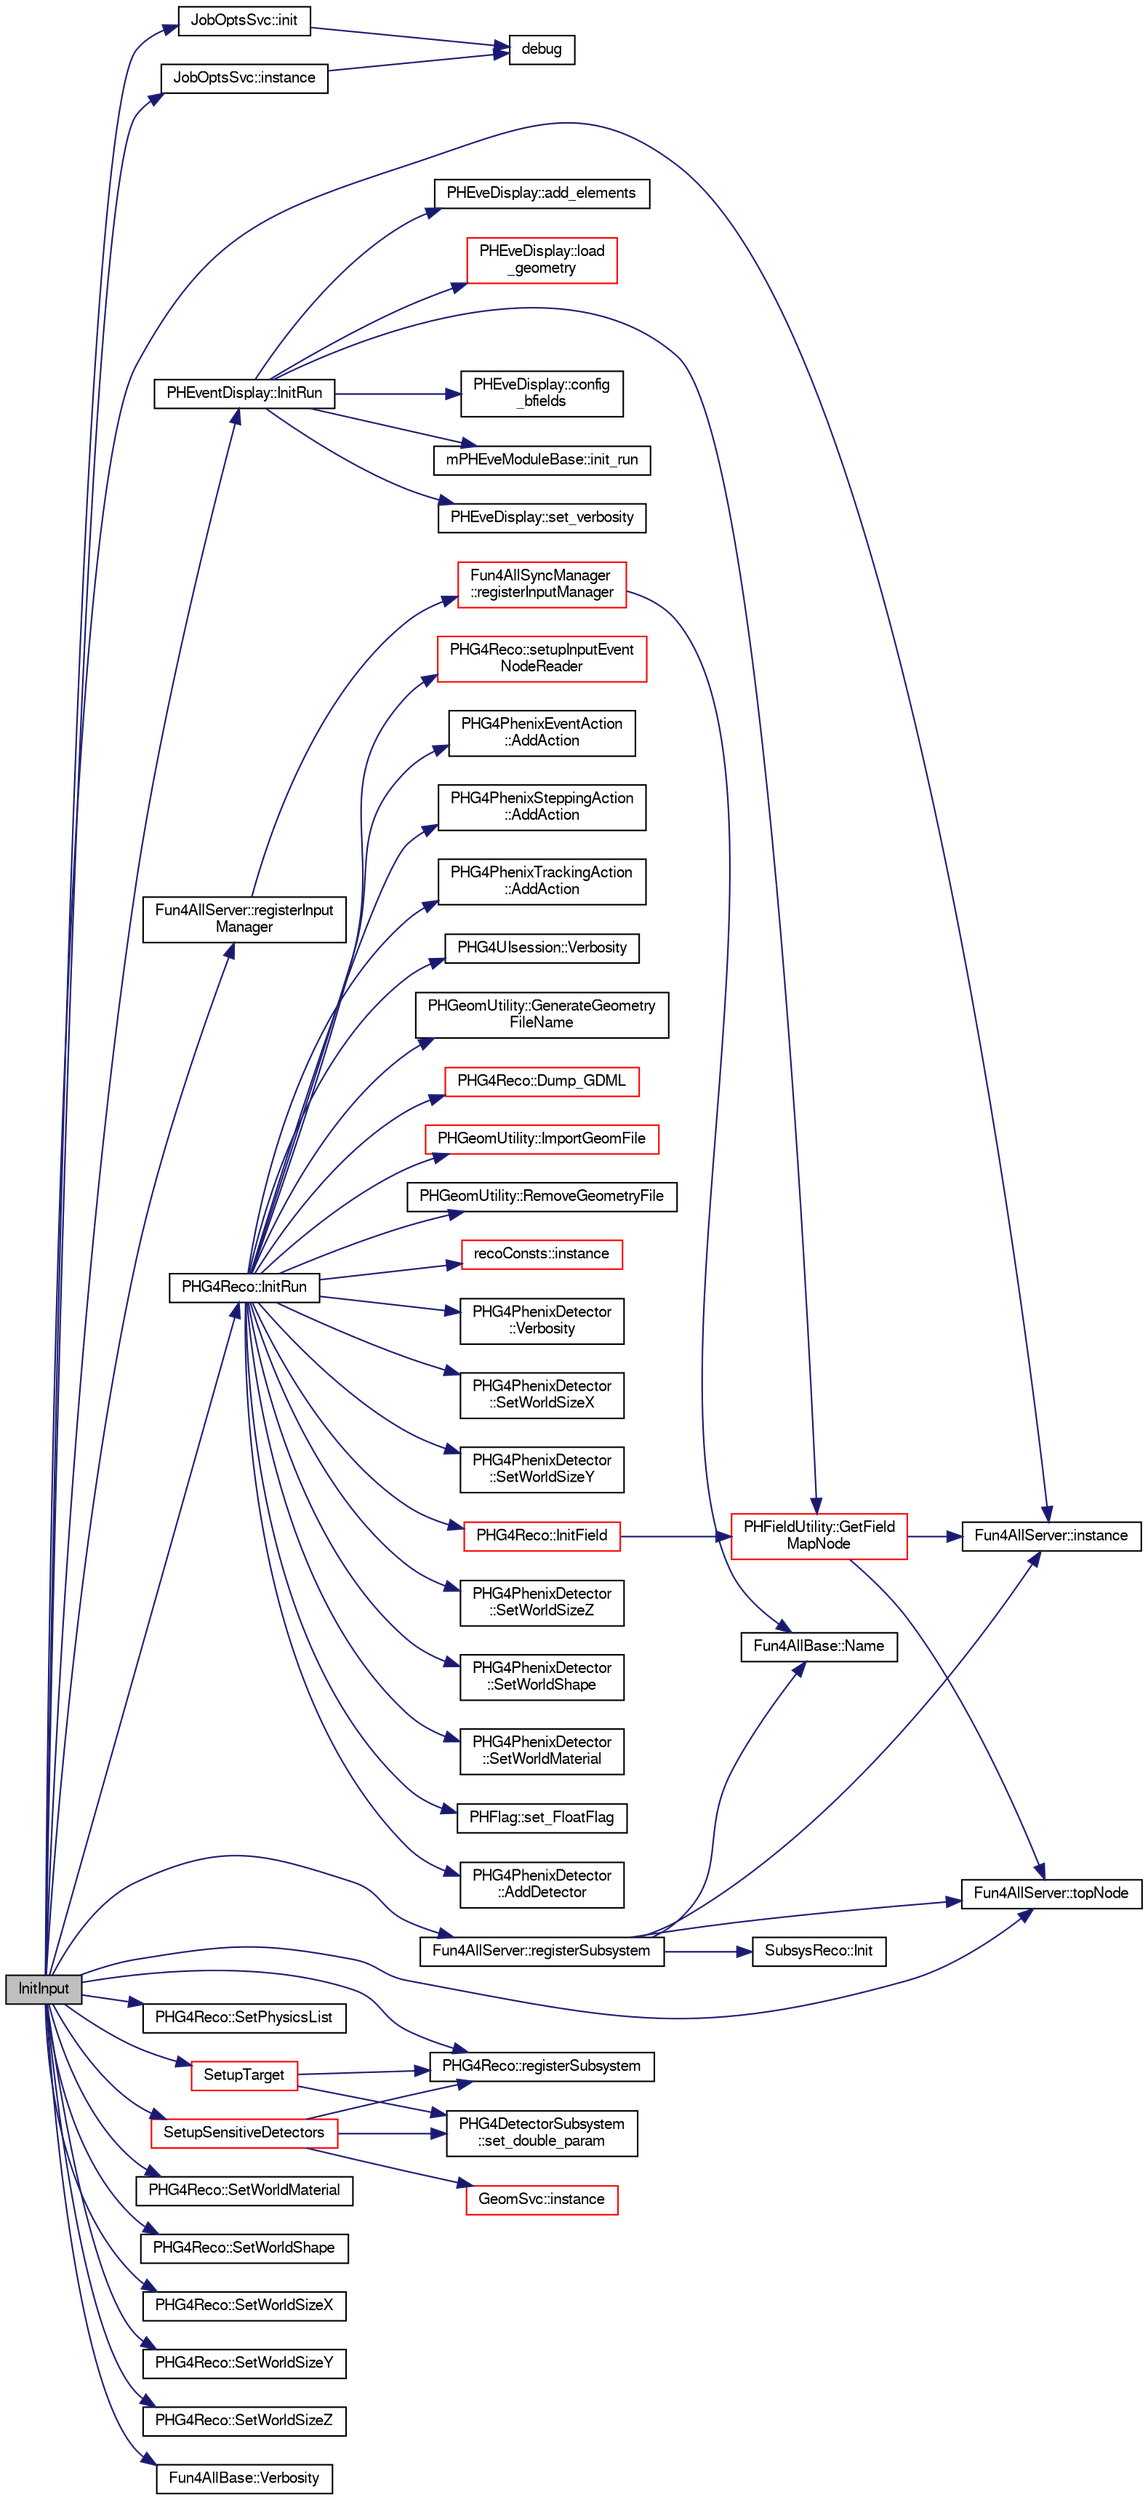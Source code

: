 digraph "InitInput"
{
  bgcolor="transparent";
  edge [fontname="FreeSans",fontsize="10",labelfontname="FreeSans",labelfontsize="10"];
  node [fontname="FreeSans",fontsize="10",shape=record];
  rankdir="LR";
  Node1 [label="InitInput",height=0.2,width=0.4,color="black", fillcolor="grey75", style="filled" fontcolor="black"];
  Node1 -> Node2 [color="midnightblue",fontsize="10",style="solid",fontname="FreeSans"];
  Node2 [label="JobOptsSvc::init",height=0.2,width=0.4,color="black",URL="$d8/d62/classJobOptsSvc.html#ab1a24bb7210869b6309896e120361d20",tooltip="Initialization with defaults. "];
  Node2 -> Node3 [color="midnightblue",fontsize="10",style="solid",fontname="FreeSans"];
  Node3 [label="debug",height=0.2,width=0.4,color="black",URL="$dd/d23/JobOptsSvc_8cxx.html#a71e70a8ecc08c35494b083076d2ace7b"];
  Node1 -> Node4 [color="midnightblue",fontsize="10",style="solid",fontname="FreeSans"];
  Node4 [label="PHEventDisplay::InitRun",height=0.2,width=0.4,color="black",URL="$d1/dce/classPHEventDisplay.html#a41be51990798d21514cd311258511f42",tooltip="Run initialization. "];
  Node4 -> Node5 [color="midnightblue",fontsize="10",style="solid",fontname="FreeSans"];
  Node5 [label="PHEveDisplay::set_verbosity",height=0.2,width=0.4,color="black",URL="$df/d41/classPHEveDisplay.html#a23d5c5845c6d779a873103daa9fb802a"];
  Node4 -> Node6 [color="midnightblue",fontsize="10",style="solid",fontname="FreeSans"];
  Node6 [label="PHEveDisplay::add_elements",height=0.2,width=0.4,color="black",URL="$df/d41/classPHEveDisplay.html#adf93909e9ecfa2e3d3e43c600fcdcd1f"];
  Node4 -> Node7 [color="midnightblue",fontsize="10",style="solid",fontname="FreeSans"];
  Node7 [label="PHEveDisplay::load\l_geometry",height=0.2,width=0.4,color="red",URL="$df/d41/classPHEveDisplay.html#aebe110b9ffdbada7535ce4c5ceb7736d"];
  Node4 -> Node8 [color="midnightblue",fontsize="10",style="solid",fontname="FreeSans"];
  Node8 [label="PHFieldUtility::GetField\lMapNode",height=0.2,width=0.4,color="red",URL="$df/d4d/classPHFieldUtility.html#a3afdd4e878d02b30b6f2c396e52b8e48",tooltip="Get transient PHField from DST nodes. If not found, make a new one based on default_config. "];
  Node8 -> Node9 [color="midnightblue",fontsize="10",style="solid",fontname="FreeSans"];
  Node9 [label="Fun4AllServer::instance",height=0.2,width=0.4,color="black",URL="$da/d29/classFun4AllServer.html#a3e55156f91b2c94bb6c4ef33ffce587a"];
  Node8 -> Node10 [color="midnightblue",fontsize="10",style="solid",fontname="FreeSans"];
  Node10 [label="Fun4AllServer::topNode",height=0.2,width=0.4,color="black",URL="$da/d29/classFun4AllServer.html#abcaf6825367e5db292ff795237bdcf62"];
  Node4 -> Node11 [color="midnightblue",fontsize="10",style="solid",fontname="FreeSans"];
  Node11 [label="PHEveDisplay::config\l_bfields",height=0.2,width=0.4,color="black",URL="$df/d41/classPHEveDisplay.html#a919d64494b76cf51f1dfeeb1aff4fe74"];
  Node4 -> Node12 [color="midnightblue",fontsize="10",style="solid",fontname="FreeSans"];
  Node12 [label="mPHEveModuleBase::init_run",height=0.2,width=0.4,color="black",URL="$d0/d41/classmPHEveModuleBase.html#a5e658de7be1ac390600267a97301bce5"];
  Node1 -> Node13 [color="midnightblue",fontsize="10",style="solid",fontname="FreeSans"];
  Node13 [label="PHG4Reco::InitRun",height=0.2,width=0.4,color="black",URL="$d0/d78/classPHG4Reco.html#a9d8228ce8682c19cd6be2f6b44ec847b"];
  Node13 -> Node14 [color="midnightblue",fontsize="10",style="solid",fontname="FreeSans"];
  Node14 [label="recoConsts::instance",height=0.2,width=0.4,color="red",URL="$d8/d14/classrecoConsts.html#ae69a5c29a7199ba16d0e537158618802"];
  Node13 -> Node15 [color="midnightblue",fontsize="10",style="solid",fontname="FreeSans"];
  Node15 [label="PHG4Reco::InitField",height=0.2,width=0.4,color="red",URL="$d0/d78/classPHG4Reco.html#a66fc50f0871fbaf83b21edfa8ae98259"];
  Node15 -> Node8 [color="midnightblue",fontsize="10",style="solid",fontname="FreeSans"];
  Node13 -> Node16 [color="midnightblue",fontsize="10",style="solid",fontname="FreeSans"];
  Node16 [label="PHG4PhenixDetector\l::Verbosity",height=0.2,width=0.4,color="black",URL="$d1/d13/classPHG4PhenixDetector.html#a4014e13daccb40325629fbcfbc9b2536"];
  Node13 -> Node17 [color="midnightblue",fontsize="10",style="solid",fontname="FreeSans"];
  Node17 [label="PHG4PhenixDetector\l::SetWorldSizeX",height=0.2,width=0.4,color="black",URL="$d1/d13/classPHG4PhenixDetector.html#a375bd9d82edcae5f21f39e319f3044b2"];
  Node13 -> Node18 [color="midnightblue",fontsize="10",style="solid",fontname="FreeSans"];
  Node18 [label="PHG4PhenixDetector\l::SetWorldSizeY",height=0.2,width=0.4,color="black",URL="$d1/d13/classPHG4PhenixDetector.html#a74db49898240516c4136bbbdedcff188"];
  Node13 -> Node19 [color="midnightblue",fontsize="10",style="solid",fontname="FreeSans"];
  Node19 [label="PHG4PhenixDetector\l::SetWorldSizeZ",height=0.2,width=0.4,color="black",URL="$d1/d13/classPHG4PhenixDetector.html#a7de4106257c7435e45acb3579177c3c4"];
  Node13 -> Node20 [color="midnightblue",fontsize="10",style="solid",fontname="FreeSans"];
  Node20 [label="PHG4PhenixDetector\l::SetWorldShape",height=0.2,width=0.4,color="black",URL="$d1/d13/classPHG4PhenixDetector.html#a570bf81e75c124d0d3d80040fc69ca8b"];
  Node13 -> Node21 [color="midnightblue",fontsize="10",style="solid",fontname="FreeSans"];
  Node21 [label="PHG4PhenixDetector\l::SetWorldMaterial",height=0.2,width=0.4,color="black",URL="$d1/d13/classPHG4PhenixDetector.html#acdba581a56ceb2717c1553449802b153"];
  Node13 -> Node22 [color="midnightblue",fontsize="10",style="solid",fontname="FreeSans"];
  Node22 [label="PHFlag::set_FloatFlag",height=0.2,width=0.4,color="black",URL="$d1/da8/classPHFlag.html#a88212f810275c61464d51caa3cd4d1e1"];
  Node13 -> Node23 [color="midnightblue",fontsize="10",style="solid",fontname="FreeSans"];
  Node23 [label="PHG4PhenixDetector\l::AddDetector",height=0.2,width=0.4,color="black",URL="$d1/d13/classPHG4PhenixDetector.html#a2e9d45f2c881b6c9ced3b3031333f1b6",tooltip="register a detector. This is called in PHG4Reco::Init based on which detectors are found on the tree ..."];
  Node13 -> Node24 [color="midnightblue",fontsize="10",style="solid",fontname="FreeSans"];
  Node24 [label="PHG4Reco::setupInputEvent\lNodeReader",height=0.2,width=0.4,color="red",URL="$d0/d78/classPHG4Reco.html#af0c0ba5027360ea57d9ee31bc949e4dd"];
  Node13 -> Node25 [color="midnightblue",fontsize="10",style="solid",fontname="FreeSans"];
  Node25 [label="PHG4PhenixEventAction\l::AddAction",height=0.2,width=0.4,color="black",URL="$d9/d7a/classPHG4PhenixEventAction.html#a715e0072dfcc8b3cf9434e77ee0858f6",tooltip="register an action. This is called in PHG4Reco::Init based on which actions are found on the tree ..."];
  Node13 -> Node26 [color="midnightblue",fontsize="10",style="solid",fontname="FreeSans"];
  Node26 [label="PHG4PhenixSteppingAction\l::AddAction",height=0.2,width=0.4,color="black",URL="$d1/d53/classPHG4PhenixSteppingAction.html#afead1d30da1e7c68616987bdf711a25b",tooltip="register an action. This is called in PHG4Reco::Init based on which actions are found on the tree ..."];
  Node13 -> Node27 [color="midnightblue",fontsize="10",style="solid",fontname="FreeSans"];
  Node27 [label="PHG4PhenixTrackingAction\l::AddAction",height=0.2,width=0.4,color="black",URL="$d0/ddf/classPHG4PhenixTrackingAction.html#a300a79aafe903fda71e3683cc873f1a8",tooltip="register an action. This is called in PHG4Reco::Init based on which actions are found on the tree ..."];
  Node13 -> Node28 [color="midnightblue",fontsize="10",style="solid",fontname="FreeSans"];
  Node28 [label="PHG4UIsession::Verbosity",height=0.2,width=0.4,color="black",URL="$d3/d64/classPHG4UIsession.html#a6c62aa280017bbed8399feaa21c1b342"];
  Node13 -> Node29 [color="midnightblue",fontsize="10",style="solid",fontname="FreeSans"];
  Node29 [label="PHGeomUtility::GenerateGeometry\lFileName",height=0.2,width=0.4,color="black",URL="$d2/da1/classPHGeomUtility.html#a3130e3b42131e3f048aa7586829192c5"];
  Node13 -> Node30 [color="midnightblue",fontsize="10",style="solid",fontname="FreeSans"];
  Node30 [label="PHG4Reco::Dump_GDML",height=0.2,width=0.4,color="red",URL="$d0/d78/classPHG4Reco.html#a490f5037508d384c5b60855ef0f7e227"];
  Node13 -> Node31 [color="midnightblue",fontsize="10",style="solid",fontname="FreeSans"];
  Node31 [label="PHGeomUtility::ImportGeomFile",height=0.2,width=0.4,color="red",URL="$d2/da1/classPHGeomUtility.html#a4a80252bedb22198d011065e41aa669e",tooltip="TGeo ROOT/GDML/Macro file -&gt; DST node with automatic file type discrimination based on file names..."];
  Node13 -> Node32 [color="midnightblue",fontsize="10",style="solid",fontname="FreeSans"];
  Node32 [label="PHGeomUtility::RemoveGeometryFile",height=0.2,width=0.4,color="black",URL="$d2/da1/classPHGeomUtility.html#af9c141256e014a36b8af77075894b41f",tooltip="delete the geometry file after use "];
  Node1 -> Node33 [color="midnightblue",fontsize="10",style="solid",fontname="FreeSans"];
  Node33 [label="JobOptsSvc::instance",height=0.2,width=0.4,color="black",URL="$d8/d62/classJobOptsSvc.html#aeb0d694dc08274aa90b0d6b1ee8384cb",tooltip="singlton instance "];
  Node33 -> Node3 [color="midnightblue",fontsize="10",style="solid",fontname="FreeSans"];
  Node1 -> Node9 [color="midnightblue",fontsize="10",style="solid",fontname="FreeSans"];
  Node1 -> Node34 [color="midnightblue",fontsize="10",style="solid",fontname="FreeSans"];
  Node34 [label="Fun4AllServer::registerInput\lManager",height=0.2,width=0.4,color="black",URL="$da/d29/classFun4AllServer.html#ab2cb490790d15b865ae79eb3094caabe"];
  Node34 -> Node35 [color="midnightblue",fontsize="10",style="solid",fontname="FreeSans"];
  Node35 [label="Fun4AllSyncManager\l::registerInputManager",height=0.2,width=0.4,color="red",URL="$dd/ded/classFun4AllSyncManager.html#a2a284bc4ed777ec7f39d6e5c7090067c"];
  Node35 -> Node36 [color="midnightblue",fontsize="10",style="solid",fontname="FreeSans"];
  Node36 [label="Fun4AllBase::Name",height=0.2,width=0.4,color="black",URL="$d5/dec/classFun4AllBase.html#a41f9ac377743d046f590617fd6f4f0ed",tooltip="Returns the name of this module. "];
  Node1 -> Node37 [color="midnightblue",fontsize="10",style="solid",fontname="FreeSans"];
  Node37 [label="Fun4AllServer::registerSubsystem",height=0.2,width=0.4,color="black",URL="$da/d29/classFun4AllServer.html#a0a9947db0ede1e55622001eb7515f8c0"];
  Node37 -> Node9 [color="midnightblue",fontsize="10",style="solid",fontname="FreeSans"];
  Node37 -> Node36 [color="midnightblue",fontsize="10",style="solid",fontname="FreeSans"];
  Node37 -> Node10 [color="midnightblue",fontsize="10",style="solid",fontname="FreeSans"];
  Node37 -> Node38 [color="midnightblue",fontsize="10",style="solid",fontname="FreeSans"];
  Node38 [label="SubsysReco::Init",height=0.2,width=0.4,color="black",URL="$d0/d32/classSubsysReco.html#a6670c0a093dd2c2bdd44f8fc6f9ba8e8"];
  Node1 -> Node39 [color="midnightblue",fontsize="10",style="solid",fontname="FreeSans"];
  Node39 [label="PHG4Reco::registerSubsystem",height=0.2,width=0.4,color="black",URL="$d0/d78/classPHG4Reco.html#abc0956c0994a72d5a817b69511e1456b",tooltip="register subsystem "];
  Node1 -> Node40 [color="midnightblue",fontsize="10",style="solid",fontname="FreeSans"];
  Node40 [label="PHG4Reco::SetPhysicsList",height=0.2,width=0.4,color="black",URL="$d0/d78/classPHG4Reco.html#ae3a89b790e2508e68657bd0059675ef5"];
  Node1 -> Node41 [color="midnightblue",fontsize="10",style="solid",fontname="FreeSans"];
  Node41 [label="SetupSensitiveDetectors",height=0.2,width=0.4,color="red",URL="$d9/d72/e1039-core_2macros_2G4__SensitiveDetectors_8C.html#af71e50cde83a891cd25129c49f742314"];
  Node41 -> Node42 [color="midnightblue",fontsize="10",style="solid",fontname="FreeSans"];
  Node42 [label="GeomSvc::instance",height=0.2,width=0.4,color="red",URL="$d0/da0/classGeomSvc.html#a2b7ecf5467120206b9479654c48ad7c4",tooltip="singlton instance "];
  Node41 -> Node39 [color="midnightblue",fontsize="10",style="solid",fontname="FreeSans"];
  Node41 -> Node43 [color="midnightblue",fontsize="10",style="solid",fontname="FreeSans"];
  Node43 [label="PHG4DetectorSubsystem\l::set_double_param",height=0.2,width=0.4,color="black",URL="$d5/d29/classPHG4DetectorSubsystem.html#a48e75fd1738dab9d0d66b174053ead8f"];
  Node1 -> Node44 [color="midnightblue",fontsize="10",style="solid",fontname="FreeSans"];
  Node44 [label="SetupTarget",height=0.2,width=0.4,color="red",URL="$d8/df3/e1039-core_2macros_2G4__Target_8C.html#aea642c3fb5b533f8c1ee3bd826eecccf"];
  Node44 -> Node39 [color="midnightblue",fontsize="10",style="solid",fontname="FreeSans"];
  Node44 -> Node43 [color="midnightblue",fontsize="10",style="solid",fontname="FreeSans"];
  Node1 -> Node45 [color="midnightblue",fontsize="10",style="solid",fontname="FreeSans"];
  Node45 [label="PHG4Reco::SetWorldMaterial",height=0.2,width=0.4,color="black",URL="$d0/d78/classPHG4Reco.html#a898e7e2c3a79651a474ae9a01fa7f6ea"];
  Node1 -> Node46 [color="midnightblue",fontsize="10",style="solid",fontname="FreeSans"];
  Node46 [label="PHG4Reco::SetWorldShape",height=0.2,width=0.4,color="black",URL="$d0/d78/classPHG4Reco.html#ad2d08ddcb55a811e64f1ecf1763849dc"];
  Node1 -> Node47 [color="midnightblue",fontsize="10",style="solid",fontname="FreeSans"];
  Node47 [label="PHG4Reco::SetWorldSizeX",height=0.2,width=0.4,color="black",URL="$d0/d78/classPHG4Reco.html#a4b72190c41f51067bce7433768d5eb57"];
  Node1 -> Node48 [color="midnightblue",fontsize="10",style="solid",fontname="FreeSans"];
  Node48 [label="PHG4Reco::SetWorldSizeY",height=0.2,width=0.4,color="black",URL="$d0/d78/classPHG4Reco.html#a5435e55d77e217cbaf9dcf81b85eb0c9"];
  Node1 -> Node49 [color="midnightblue",fontsize="10",style="solid",fontname="FreeSans"];
  Node49 [label="PHG4Reco::SetWorldSizeZ",height=0.2,width=0.4,color="black",URL="$d0/d78/classPHG4Reco.html#aba08aa99a753272d63a4728c24b2e1c3"];
  Node1 -> Node10 [color="midnightblue",fontsize="10",style="solid",fontname="FreeSans"];
  Node1 -> Node50 [color="midnightblue",fontsize="10",style="solid",fontname="FreeSans"];
  Node50 [label="Fun4AllBase::Verbosity",height=0.2,width=0.4,color="black",URL="$d5/dec/classFun4AllBase.html#a05da2261577843028cf78e99171343b9",tooltip="Sets the verbosity of this module (0 by default=quiet). "];
}

